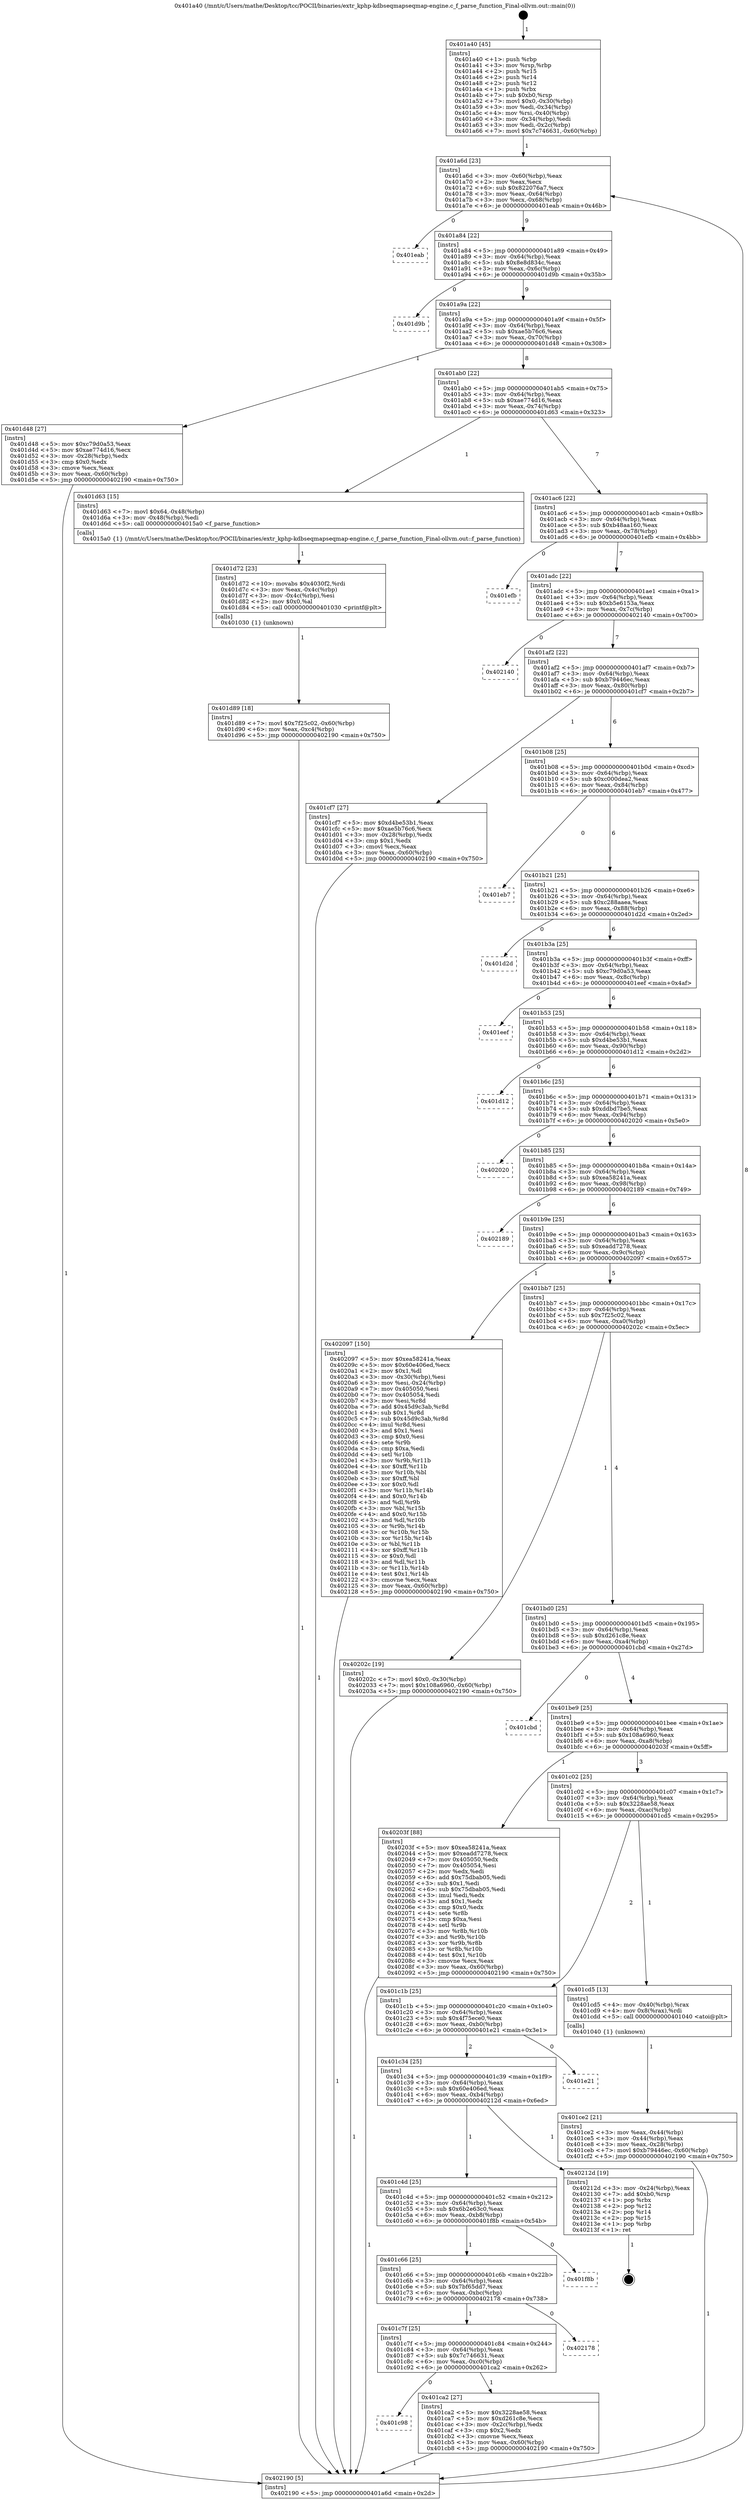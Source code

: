 digraph "0x401a40" {
  label = "0x401a40 (/mnt/c/Users/mathe/Desktop/tcc/POCII/binaries/extr_kphp-kdbseqmapseqmap-engine.c_f_parse_function_Final-ollvm.out::main(0))"
  labelloc = "t"
  node[shape=record]

  Entry [label="",width=0.3,height=0.3,shape=circle,fillcolor=black,style=filled]
  "0x401a6d" [label="{
     0x401a6d [23]\l
     | [instrs]\l
     &nbsp;&nbsp;0x401a6d \<+3\>: mov -0x60(%rbp),%eax\l
     &nbsp;&nbsp;0x401a70 \<+2\>: mov %eax,%ecx\l
     &nbsp;&nbsp;0x401a72 \<+6\>: sub $0x822076a7,%ecx\l
     &nbsp;&nbsp;0x401a78 \<+3\>: mov %eax,-0x64(%rbp)\l
     &nbsp;&nbsp;0x401a7b \<+3\>: mov %ecx,-0x68(%rbp)\l
     &nbsp;&nbsp;0x401a7e \<+6\>: je 0000000000401eab \<main+0x46b\>\l
  }"]
  "0x401eab" [label="{
     0x401eab\l
  }", style=dashed]
  "0x401a84" [label="{
     0x401a84 [22]\l
     | [instrs]\l
     &nbsp;&nbsp;0x401a84 \<+5\>: jmp 0000000000401a89 \<main+0x49\>\l
     &nbsp;&nbsp;0x401a89 \<+3\>: mov -0x64(%rbp),%eax\l
     &nbsp;&nbsp;0x401a8c \<+5\>: sub $0x8e8d834c,%eax\l
     &nbsp;&nbsp;0x401a91 \<+3\>: mov %eax,-0x6c(%rbp)\l
     &nbsp;&nbsp;0x401a94 \<+6\>: je 0000000000401d9b \<main+0x35b\>\l
  }"]
  Exit [label="",width=0.3,height=0.3,shape=circle,fillcolor=black,style=filled,peripheries=2]
  "0x401d9b" [label="{
     0x401d9b\l
  }", style=dashed]
  "0x401a9a" [label="{
     0x401a9a [22]\l
     | [instrs]\l
     &nbsp;&nbsp;0x401a9a \<+5\>: jmp 0000000000401a9f \<main+0x5f\>\l
     &nbsp;&nbsp;0x401a9f \<+3\>: mov -0x64(%rbp),%eax\l
     &nbsp;&nbsp;0x401aa2 \<+5\>: sub $0xae5b76c6,%eax\l
     &nbsp;&nbsp;0x401aa7 \<+3\>: mov %eax,-0x70(%rbp)\l
     &nbsp;&nbsp;0x401aaa \<+6\>: je 0000000000401d48 \<main+0x308\>\l
  }"]
  "0x401d89" [label="{
     0x401d89 [18]\l
     | [instrs]\l
     &nbsp;&nbsp;0x401d89 \<+7\>: movl $0x7f25c02,-0x60(%rbp)\l
     &nbsp;&nbsp;0x401d90 \<+6\>: mov %eax,-0xc4(%rbp)\l
     &nbsp;&nbsp;0x401d96 \<+5\>: jmp 0000000000402190 \<main+0x750\>\l
  }"]
  "0x401d48" [label="{
     0x401d48 [27]\l
     | [instrs]\l
     &nbsp;&nbsp;0x401d48 \<+5\>: mov $0xc79d0a53,%eax\l
     &nbsp;&nbsp;0x401d4d \<+5\>: mov $0xae774d16,%ecx\l
     &nbsp;&nbsp;0x401d52 \<+3\>: mov -0x28(%rbp),%edx\l
     &nbsp;&nbsp;0x401d55 \<+3\>: cmp $0x0,%edx\l
     &nbsp;&nbsp;0x401d58 \<+3\>: cmove %ecx,%eax\l
     &nbsp;&nbsp;0x401d5b \<+3\>: mov %eax,-0x60(%rbp)\l
     &nbsp;&nbsp;0x401d5e \<+5\>: jmp 0000000000402190 \<main+0x750\>\l
  }"]
  "0x401ab0" [label="{
     0x401ab0 [22]\l
     | [instrs]\l
     &nbsp;&nbsp;0x401ab0 \<+5\>: jmp 0000000000401ab5 \<main+0x75\>\l
     &nbsp;&nbsp;0x401ab5 \<+3\>: mov -0x64(%rbp),%eax\l
     &nbsp;&nbsp;0x401ab8 \<+5\>: sub $0xae774d16,%eax\l
     &nbsp;&nbsp;0x401abd \<+3\>: mov %eax,-0x74(%rbp)\l
     &nbsp;&nbsp;0x401ac0 \<+6\>: je 0000000000401d63 \<main+0x323\>\l
  }"]
  "0x401d72" [label="{
     0x401d72 [23]\l
     | [instrs]\l
     &nbsp;&nbsp;0x401d72 \<+10\>: movabs $0x4030f2,%rdi\l
     &nbsp;&nbsp;0x401d7c \<+3\>: mov %eax,-0x4c(%rbp)\l
     &nbsp;&nbsp;0x401d7f \<+3\>: mov -0x4c(%rbp),%esi\l
     &nbsp;&nbsp;0x401d82 \<+2\>: mov $0x0,%al\l
     &nbsp;&nbsp;0x401d84 \<+5\>: call 0000000000401030 \<printf@plt\>\l
     | [calls]\l
     &nbsp;&nbsp;0x401030 \{1\} (unknown)\l
  }"]
  "0x401d63" [label="{
     0x401d63 [15]\l
     | [instrs]\l
     &nbsp;&nbsp;0x401d63 \<+7\>: movl $0x64,-0x48(%rbp)\l
     &nbsp;&nbsp;0x401d6a \<+3\>: mov -0x48(%rbp),%edi\l
     &nbsp;&nbsp;0x401d6d \<+5\>: call 00000000004015a0 \<f_parse_function\>\l
     | [calls]\l
     &nbsp;&nbsp;0x4015a0 \{1\} (/mnt/c/Users/mathe/Desktop/tcc/POCII/binaries/extr_kphp-kdbseqmapseqmap-engine.c_f_parse_function_Final-ollvm.out::f_parse_function)\l
  }"]
  "0x401ac6" [label="{
     0x401ac6 [22]\l
     | [instrs]\l
     &nbsp;&nbsp;0x401ac6 \<+5\>: jmp 0000000000401acb \<main+0x8b\>\l
     &nbsp;&nbsp;0x401acb \<+3\>: mov -0x64(%rbp),%eax\l
     &nbsp;&nbsp;0x401ace \<+5\>: sub $0xb48aa160,%eax\l
     &nbsp;&nbsp;0x401ad3 \<+3\>: mov %eax,-0x78(%rbp)\l
     &nbsp;&nbsp;0x401ad6 \<+6\>: je 0000000000401efb \<main+0x4bb\>\l
  }"]
  "0x401ce2" [label="{
     0x401ce2 [21]\l
     | [instrs]\l
     &nbsp;&nbsp;0x401ce2 \<+3\>: mov %eax,-0x44(%rbp)\l
     &nbsp;&nbsp;0x401ce5 \<+3\>: mov -0x44(%rbp),%eax\l
     &nbsp;&nbsp;0x401ce8 \<+3\>: mov %eax,-0x28(%rbp)\l
     &nbsp;&nbsp;0x401ceb \<+7\>: movl $0xb79446ec,-0x60(%rbp)\l
     &nbsp;&nbsp;0x401cf2 \<+5\>: jmp 0000000000402190 \<main+0x750\>\l
  }"]
  "0x401efb" [label="{
     0x401efb\l
  }", style=dashed]
  "0x401adc" [label="{
     0x401adc [22]\l
     | [instrs]\l
     &nbsp;&nbsp;0x401adc \<+5\>: jmp 0000000000401ae1 \<main+0xa1\>\l
     &nbsp;&nbsp;0x401ae1 \<+3\>: mov -0x64(%rbp),%eax\l
     &nbsp;&nbsp;0x401ae4 \<+5\>: sub $0xb5e6153a,%eax\l
     &nbsp;&nbsp;0x401ae9 \<+3\>: mov %eax,-0x7c(%rbp)\l
     &nbsp;&nbsp;0x401aec \<+6\>: je 0000000000402140 \<main+0x700\>\l
  }"]
  "0x401a40" [label="{
     0x401a40 [45]\l
     | [instrs]\l
     &nbsp;&nbsp;0x401a40 \<+1\>: push %rbp\l
     &nbsp;&nbsp;0x401a41 \<+3\>: mov %rsp,%rbp\l
     &nbsp;&nbsp;0x401a44 \<+2\>: push %r15\l
     &nbsp;&nbsp;0x401a46 \<+2\>: push %r14\l
     &nbsp;&nbsp;0x401a48 \<+2\>: push %r12\l
     &nbsp;&nbsp;0x401a4a \<+1\>: push %rbx\l
     &nbsp;&nbsp;0x401a4b \<+7\>: sub $0xb0,%rsp\l
     &nbsp;&nbsp;0x401a52 \<+7\>: movl $0x0,-0x30(%rbp)\l
     &nbsp;&nbsp;0x401a59 \<+3\>: mov %edi,-0x34(%rbp)\l
     &nbsp;&nbsp;0x401a5c \<+4\>: mov %rsi,-0x40(%rbp)\l
     &nbsp;&nbsp;0x401a60 \<+3\>: mov -0x34(%rbp),%edi\l
     &nbsp;&nbsp;0x401a63 \<+3\>: mov %edi,-0x2c(%rbp)\l
     &nbsp;&nbsp;0x401a66 \<+7\>: movl $0x7c746631,-0x60(%rbp)\l
  }"]
  "0x402140" [label="{
     0x402140\l
  }", style=dashed]
  "0x401af2" [label="{
     0x401af2 [22]\l
     | [instrs]\l
     &nbsp;&nbsp;0x401af2 \<+5\>: jmp 0000000000401af7 \<main+0xb7\>\l
     &nbsp;&nbsp;0x401af7 \<+3\>: mov -0x64(%rbp),%eax\l
     &nbsp;&nbsp;0x401afa \<+5\>: sub $0xb79446ec,%eax\l
     &nbsp;&nbsp;0x401aff \<+3\>: mov %eax,-0x80(%rbp)\l
     &nbsp;&nbsp;0x401b02 \<+6\>: je 0000000000401cf7 \<main+0x2b7\>\l
  }"]
  "0x402190" [label="{
     0x402190 [5]\l
     | [instrs]\l
     &nbsp;&nbsp;0x402190 \<+5\>: jmp 0000000000401a6d \<main+0x2d\>\l
  }"]
  "0x401cf7" [label="{
     0x401cf7 [27]\l
     | [instrs]\l
     &nbsp;&nbsp;0x401cf7 \<+5\>: mov $0xd4be53b1,%eax\l
     &nbsp;&nbsp;0x401cfc \<+5\>: mov $0xae5b76c6,%ecx\l
     &nbsp;&nbsp;0x401d01 \<+3\>: mov -0x28(%rbp),%edx\l
     &nbsp;&nbsp;0x401d04 \<+3\>: cmp $0x1,%edx\l
     &nbsp;&nbsp;0x401d07 \<+3\>: cmovl %ecx,%eax\l
     &nbsp;&nbsp;0x401d0a \<+3\>: mov %eax,-0x60(%rbp)\l
     &nbsp;&nbsp;0x401d0d \<+5\>: jmp 0000000000402190 \<main+0x750\>\l
  }"]
  "0x401b08" [label="{
     0x401b08 [25]\l
     | [instrs]\l
     &nbsp;&nbsp;0x401b08 \<+5\>: jmp 0000000000401b0d \<main+0xcd\>\l
     &nbsp;&nbsp;0x401b0d \<+3\>: mov -0x64(%rbp),%eax\l
     &nbsp;&nbsp;0x401b10 \<+5\>: sub $0xc000dea2,%eax\l
     &nbsp;&nbsp;0x401b15 \<+6\>: mov %eax,-0x84(%rbp)\l
     &nbsp;&nbsp;0x401b1b \<+6\>: je 0000000000401eb7 \<main+0x477\>\l
  }"]
  "0x401c98" [label="{
     0x401c98\l
  }", style=dashed]
  "0x401eb7" [label="{
     0x401eb7\l
  }", style=dashed]
  "0x401b21" [label="{
     0x401b21 [25]\l
     | [instrs]\l
     &nbsp;&nbsp;0x401b21 \<+5\>: jmp 0000000000401b26 \<main+0xe6\>\l
     &nbsp;&nbsp;0x401b26 \<+3\>: mov -0x64(%rbp),%eax\l
     &nbsp;&nbsp;0x401b29 \<+5\>: sub $0xc288aaea,%eax\l
     &nbsp;&nbsp;0x401b2e \<+6\>: mov %eax,-0x88(%rbp)\l
     &nbsp;&nbsp;0x401b34 \<+6\>: je 0000000000401d2d \<main+0x2ed\>\l
  }"]
  "0x401ca2" [label="{
     0x401ca2 [27]\l
     | [instrs]\l
     &nbsp;&nbsp;0x401ca2 \<+5\>: mov $0x3228ae58,%eax\l
     &nbsp;&nbsp;0x401ca7 \<+5\>: mov $0xd261c8e,%ecx\l
     &nbsp;&nbsp;0x401cac \<+3\>: mov -0x2c(%rbp),%edx\l
     &nbsp;&nbsp;0x401caf \<+3\>: cmp $0x2,%edx\l
     &nbsp;&nbsp;0x401cb2 \<+3\>: cmovne %ecx,%eax\l
     &nbsp;&nbsp;0x401cb5 \<+3\>: mov %eax,-0x60(%rbp)\l
     &nbsp;&nbsp;0x401cb8 \<+5\>: jmp 0000000000402190 \<main+0x750\>\l
  }"]
  "0x401d2d" [label="{
     0x401d2d\l
  }", style=dashed]
  "0x401b3a" [label="{
     0x401b3a [25]\l
     | [instrs]\l
     &nbsp;&nbsp;0x401b3a \<+5\>: jmp 0000000000401b3f \<main+0xff\>\l
     &nbsp;&nbsp;0x401b3f \<+3\>: mov -0x64(%rbp),%eax\l
     &nbsp;&nbsp;0x401b42 \<+5\>: sub $0xc79d0a53,%eax\l
     &nbsp;&nbsp;0x401b47 \<+6\>: mov %eax,-0x8c(%rbp)\l
     &nbsp;&nbsp;0x401b4d \<+6\>: je 0000000000401eef \<main+0x4af\>\l
  }"]
  "0x401c7f" [label="{
     0x401c7f [25]\l
     | [instrs]\l
     &nbsp;&nbsp;0x401c7f \<+5\>: jmp 0000000000401c84 \<main+0x244\>\l
     &nbsp;&nbsp;0x401c84 \<+3\>: mov -0x64(%rbp),%eax\l
     &nbsp;&nbsp;0x401c87 \<+5\>: sub $0x7c746631,%eax\l
     &nbsp;&nbsp;0x401c8c \<+6\>: mov %eax,-0xc0(%rbp)\l
     &nbsp;&nbsp;0x401c92 \<+6\>: je 0000000000401ca2 \<main+0x262\>\l
  }"]
  "0x401eef" [label="{
     0x401eef\l
  }", style=dashed]
  "0x401b53" [label="{
     0x401b53 [25]\l
     | [instrs]\l
     &nbsp;&nbsp;0x401b53 \<+5\>: jmp 0000000000401b58 \<main+0x118\>\l
     &nbsp;&nbsp;0x401b58 \<+3\>: mov -0x64(%rbp),%eax\l
     &nbsp;&nbsp;0x401b5b \<+5\>: sub $0xd4be53b1,%eax\l
     &nbsp;&nbsp;0x401b60 \<+6\>: mov %eax,-0x90(%rbp)\l
     &nbsp;&nbsp;0x401b66 \<+6\>: je 0000000000401d12 \<main+0x2d2\>\l
  }"]
  "0x402178" [label="{
     0x402178\l
  }", style=dashed]
  "0x401d12" [label="{
     0x401d12\l
  }", style=dashed]
  "0x401b6c" [label="{
     0x401b6c [25]\l
     | [instrs]\l
     &nbsp;&nbsp;0x401b6c \<+5\>: jmp 0000000000401b71 \<main+0x131\>\l
     &nbsp;&nbsp;0x401b71 \<+3\>: mov -0x64(%rbp),%eax\l
     &nbsp;&nbsp;0x401b74 \<+5\>: sub $0xddbd7be5,%eax\l
     &nbsp;&nbsp;0x401b79 \<+6\>: mov %eax,-0x94(%rbp)\l
     &nbsp;&nbsp;0x401b7f \<+6\>: je 0000000000402020 \<main+0x5e0\>\l
  }"]
  "0x401c66" [label="{
     0x401c66 [25]\l
     | [instrs]\l
     &nbsp;&nbsp;0x401c66 \<+5\>: jmp 0000000000401c6b \<main+0x22b\>\l
     &nbsp;&nbsp;0x401c6b \<+3\>: mov -0x64(%rbp),%eax\l
     &nbsp;&nbsp;0x401c6e \<+5\>: sub $0x7bf65dd7,%eax\l
     &nbsp;&nbsp;0x401c73 \<+6\>: mov %eax,-0xbc(%rbp)\l
     &nbsp;&nbsp;0x401c79 \<+6\>: je 0000000000402178 \<main+0x738\>\l
  }"]
  "0x402020" [label="{
     0x402020\l
  }", style=dashed]
  "0x401b85" [label="{
     0x401b85 [25]\l
     | [instrs]\l
     &nbsp;&nbsp;0x401b85 \<+5\>: jmp 0000000000401b8a \<main+0x14a\>\l
     &nbsp;&nbsp;0x401b8a \<+3\>: mov -0x64(%rbp),%eax\l
     &nbsp;&nbsp;0x401b8d \<+5\>: sub $0xea58241a,%eax\l
     &nbsp;&nbsp;0x401b92 \<+6\>: mov %eax,-0x98(%rbp)\l
     &nbsp;&nbsp;0x401b98 \<+6\>: je 0000000000402189 \<main+0x749\>\l
  }"]
  "0x401f8b" [label="{
     0x401f8b\l
  }", style=dashed]
  "0x402189" [label="{
     0x402189\l
  }", style=dashed]
  "0x401b9e" [label="{
     0x401b9e [25]\l
     | [instrs]\l
     &nbsp;&nbsp;0x401b9e \<+5\>: jmp 0000000000401ba3 \<main+0x163\>\l
     &nbsp;&nbsp;0x401ba3 \<+3\>: mov -0x64(%rbp),%eax\l
     &nbsp;&nbsp;0x401ba6 \<+5\>: sub $0xeadd7278,%eax\l
     &nbsp;&nbsp;0x401bab \<+6\>: mov %eax,-0x9c(%rbp)\l
     &nbsp;&nbsp;0x401bb1 \<+6\>: je 0000000000402097 \<main+0x657\>\l
  }"]
  "0x401c4d" [label="{
     0x401c4d [25]\l
     | [instrs]\l
     &nbsp;&nbsp;0x401c4d \<+5\>: jmp 0000000000401c52 \<main+0x212\>\l
     &nbsp;&nbsp;0x401c52 \<+3\>: mov -0x64(%rbp),%eax\l
     &nbsp;&nbsp;0x401c55 \<+5\>: sub $0x6b2e63c0,%eax\l
     &nbsp;&nbsp;0x401c5a \<+6\>: mov %eax,-0xb8(%rbp)\l
     &nbsp;&nbsp;0x401c60 \<+6\>: je 0000000000401f8b \<main+0x54b\>\l
  }"]
  "0x402097" [label="{
     0x402097 [150]\l
     | [instrs]\l
     &nbsp;&nbsp;0x402097 \<+5\>: mov $0xea58241a,%eax\l
     &nbsp;&nbsp;0x40209c \<+5\>: mov $0x60e406ed,%ecx\l
     &nbsp;&nbsp;0x4020a1 \<+2\>: mov $0x1,%dl\l
     &nbsp;&nbsp;0x4020a3 \<+3\>: mov -0x30(%rbp),%esi\l
     &nbsp;&nbsp;0x4020a6 \<+3\>: mov %esi,-0x24(%rbp)\l
     &nbsp;&nbsp;0x4020a9 \<+7\>: mov 0x405050,%esi\l
     &nbsp;&nbsp;0x4020b0 \<+7\>: mov 0x405054,%edi\l
     &nbsp;&nbsp;0x4020b7 \<+3\>: mov %esi,%r8d\l
     &nbsp;&nbsp;0x4020ba \<+7\>: add $0x45d9c3ab,%r8d\l
     &nbsp;&nbsp;0x4020c1 \<+4\>: sub $0x1,%r8d\l
     &nbsp;&nbsp;0x4020c5 \<+7\>: sub $0x45d9c3ab,%r8d\l
     &nbsp;&nbsp;0x4020cc \<+4\>: imul %r8d,%esi\l
     &nbsp;&nbsp;0x4020d0 \<+3\>: and $0x1,%esi\l
     &nbsp;&nbsp;0x4020d3 \<+3\>: cmp $0x0,%esi\l
     &nbsp;&nbsp;0x4020d6 \<+4\>: sete %r9b\l
     &nbsp;&nbsp;0x4020da \<+3\>: cmp $0xa,%edi\l
     &nbsp;&nbsp;0x4020dd \<+4\>: setl %r10b\l
     &nbsp;&nbsp;0x4020e1 \<+3\>: mov %r9b,%r11b\l
     &nbsp;&nbsp;0x4020e4 \<+4\>: xor $0xff,%r11b\l
     &nbsp;&nbsp;0x4020e8 \<+3\>: mov %r10b,%bl\l
     &nbsp;&nbsp;0x4020eb \<+3\>: xor $0xff,%bl\l
     &nbsp;&nbsp;0x4020ee \<+3\>: xor $0x0,%dl\l
     &nbsp;&nbsp;0x4020f1 \<+3\>: mov %r11b,%r14b\l
     &nbsp;&nbsp;0x4020f4 \<+4\>: and $0x0,%r14b\l
     &nbsp;&nbsp;0x4020f8 \<+3\>: and %dl,%r9b\l
     &nbsp;&nbsp;0x4020fb \<+3\>: mov %bl,%r15b\l
     &nbsp;&nbsp;0x4020fe \<+4\>: and $0x0,%r15b\l
     &nbsp;&nbsp;0x402102 \<+3\>: and %dl,%r10b\l
     &nbsp;&nbsp;0x402105 \<+3\>: or %r9b,%r14b\l
     &nbsp;&nbsp;0x402108 \<+3\>: or %r10b,%r15b\l
     &nbsp;&nbsp;0x40210b \<+3\>: xor %r15b,%r14b\l
     &nbsp;&nbsp;0x40210e \<+3\>: or %bl,%r11b\l
     &nbsp;&nbsp;0x402111 \<+4\>: xor $0xff,%r11b\l
     &nbsp;&nbsp;0x402115 \<+3\>: or $0x0,%dl\l
     &nbsp;&nbsp;0x402118 \<+3\>: and %dl,%r11b\l
     &nbsp;&nbsp;0x40211b \<+3\>: or %r11b,%r14b\l
     &nbsp;&nbsp;0x40211e \<+4\>: test $0x1,%r14b\l
     &nbsp;&nbsp;0x402122 \<+3\>: cmovne %ecx,%eax\l
     &nbsp;&nbsp;0x402125 \<+3\>: mov %eax,-0x60(%rbp)\l
     &nbsp;&nbsp;0x402128 \<+5\>: jmp 0000000000402190 \<main+0x750\>\l
  }"]
  "0x401bb7" [label="{
     0x401bb7 [25]\l
     | [instrs]\l
     &nbsp;&nbsp;0x401bb7 \<+5\>: jmp 0000000000401bbc \<main+0x17c\>\l
     &nbsp;&nbsp;0x401bbc \<+3\>: mov -0x64(%rbp),%eax\l
     &nbsp;&nbsp;0x401bbf \<+5\>: sub $0x7f25c02,%eax\l
     &nbsp;&nbsp;0x401bc4 \<+6\>: mov %eax,-0xa0(%rbp)\l
     &nbsp;&nbsp;0x401bca \<+6\>: je 000000000040202c \<main+0x5ec\>\l
  }"]
  "0x40212d" [label="{
     0x40212d [19]\l
     | [instrs]\l
     &nbsp;&nbsp;0x40212d \<+3\>: mov -0x24(%rbp),%eax\l
     &nbsp;&nbsp;0x402130 \<+7\>: add $0xb0,%rsp\l
     &nbsp;&nbsp;0x402137 \<+1\>: pop %rbx\l
     &nbsp;&nbsp;0x402138 \<+2\>: pop %r12\l
     &nbsp;&nbsp;0x40213a \<+2\>: pop %r14\l
     &nbsp;&nbsp;0x40213c \<+2\>: pop %r15\l
     &nbsp;&nbsp;0x40213e \<+1\>: pop %rbp\l
     &nbsp;&nbsp;0x40213f \<+1\>: ret\l
  }"]
  "0x40202c" [label="{
     0x40202c [19]\l
     | [instrs]\l
     &nbsp;&nbsp;0x40202c \<+7\>: movl $0x0,-0x30(%rbp)\l
     &nbsp;&nbsp;0x402033 \<+7\>: movl $0x108a6960,-0x60(%rbp)\l
     &nbsp;&nbsp;0x40203a \<+5\>: jmp 0000000000402190 \<main+0x750\>\l
  }"]
  "0x401bd0" [label="{
     0x401bd0 [25]\l
     | [instrs]\l
     &nbsp;&nbsp;0x401bd0 \<+5\>: jmp 0000000000401bd5 \<main+0x195\>\l
     &nbsp;&nbsp;0x401bd5 \<+3\>: mov -0x64(%rbp),%eax\l
     &nbsp;&nbsp;0x401bd8 \<+5\>: sub $0xd261c8e,%eax\l
     &nbsp;&nbsp;0x401bdd \<+6\>: mov %eax,-0xa4(%rbp)\l
     &nbsp;&nbsp;0x401be3 \<+6\>: je 0000000000401cbd \<main+0x27d\>\l
  }"]
  "0x401c34" [label="{
     0x401c34 [25]\l
     | [instrs]\l
     &nbsp;&nbsp;0x401c34 \<+5\>: jmp 0000000000401c39 \<main+0x1f9\>\l
     &nbsp;&nbsp;0x401c39 \<+3\>: mov -0x64(%rbp),%eax\l
     &nbsp;&nbsp;0x401c3c \<+5\>: sub $0x60e406ed,%eax\l
     &nbsp;&nbsp;0x401c41 \<+6\>: mov %eax,-0xb4(%rbp)\l
     &nbsp;&nbsp;0x401c47 \<+6\>: je 000000000040212d \<main+0x6ed\>\l
  }"]
  "0x401cbd" [label="{
     0x401cbd\l
  }", style=dashed]
  "0x401be9" [label="{
     0x401be9 [25]\l
     | [instrs]\l
     &nbsp;&nbsp;0x401be9 \<+5\>: jmp 0000000000401bee \<main+0x1ae\>\l
     &nbsp;&nbsp;0x401bee \<+3\>: mov -0x64(%rbp),%eax\l
     &nbsp;&nbsp;0x401bf1 \<+5\>: sub $0x108a6960,%eax\l
     &nbsp;&nbsp;0x401bf6 \<+6\>: mov %eax,-0xa8(%rbp)\l
     &nbsp;&nbsp;0x401bfc \<+6\>: je 000000000040203f \<main+0x5ff\>\l
  }"]
  "0x401e21" [label="{
     0x401e21\l
  }", style=dashed]
  "0x40203f" [label="{
     0x40203f [88]\l
     | [instrs]\l
     &nbsp;&nbsp;0x40203f \<+5\>: mov $0xea58241a,%eax\l
     &nbsp;&nbsp;0x402044 \<+5\>: mov $0xeadd7278,%ecx\l
     &nbsp;&nbsp;0x402049 \<+7\>: mov 0x405050,%edx\l
     &nbsp;&nbsp;0x402050 \<+7\>: mov 0x405054,%esi\l
     &nbsp;&nbsp;0x402057 \<+2\>: mov %edx,%edi\l
     &nbsp;&nbsp;0x402059 \<+6\>: add $0x75dbab05,%edi\l
     &nbsp;&nbsp;0x40205f \<+3\>: sub $0x1,%edi\l
     &nbsp;&nbsp;0x402062 \<+6\>: sub $0x75dbab05,%edi\l
     &nbsp;&nbsp;0x402068 \<+3\>: imul %edi,%edx\l
     &nbsp;&nbsp;0x40206b \<+3\>: and $0x1,%edx\l
     &nbsp;&nbsp;0x40206e \<+3\>: cmp $0x0,%edx\l
     &nbsp;&nbsp;0x402071 \<+4\>: sete %r8b\l
     &nbsp;&nbsp;0x402075 \<+3\>: cmp $0xa,%esi\l
     &nbsp;&nbsp;0x402078 \<+4\>: setl %r9b\l
     &nbsp;&nbsp;0x40207c \<+3\>: mov %r8b,%r10b\l
     &nbsp;&nbsp;0x40207f \<+3\>: and %r9b,%r10b\l
     &nbsp;&nbsp;0x402082 \<+3\>: xor %r9b,%r8b\l
     &nbsp;&nbsp;0x402085 \<+3\>: or %r8b,%r10b\l
     &nbsp;&nbsp;0x402088 \<+4\>: test $0x1,%r10b\l
     &nbsp;&nbsp;0x40208c \<+3\>: cmovne %ecx,%eax\l
     &nbsp;&nbsp;0x40208f \<+3\>: mov %eax,-0x60(%rbp)\l
     &nbsp;&nbsp;0x402092 \<+5\>: jmp 0000000000402190 \<main+0x750\>\l
  }"]
  "0x401c02" [label="{
     0x401c02 [25]\l
     | [instrs]\l
     &nbsp;&nbsp;0x401c02 \<+5\>: jmp 0000000000401c07 \<main+0x1c7\>\l
     &nbsp;&nbsp;0x401c07 \<+3\>: mov -0x64(%rbp),%eax\l
     &nbsp;&nbsp;0x401c0a \<+5\>: sub $0x3228ae58,%eax\l
     &nbsp;&nbsp;0x401c0f \<+6\>: mov %eax,-0xac(%rbp)\l
     &nbsp;&nbsp;0x401c15 \<+6\>: je 0000000000401cd5 \<main+0x295\>\l
  }"]
  "0x401c1b" [label="{
     0x401c1b [25]\l
     | [instrs]\l
     &nbsp;&nbsp;0x401c1b \<+5\>: jmp 0000000000401c20 \<main+0x1e0\>\l
     &nbsp;&nbsp;0x401c20 \<+3\>: mov -0x64(%rbp),%eax\l
     &nbsp;&nbsp;0x401c23 \<+5\>: sub $0x4f75ece0,%eax\l
     &nbsp;&nbsp;0x401c28 \<+6\>: mov %eax,-0xb0(%rbp)\l
     &nbsp;&nbsp;0x401c2e \<+6\>: je 0000000000401e21 \<main+0x3e1\>\l
  }"]
  "0x401cd5" [label="{
     0x401cd5 [13]\l
     | [instrs]\l
     &nbsp;&nbsp;0x401cd5 \<+4\>: mov -0x40(%rbp),%rax\l
     &nbsp;&nbsp;0x401cd9 \<+4\>: mov 0x8(%rax),%rdi\l
     &nbsp;&nbsp;0x401cdd \<+5\>: call 0000000000401040 \<atoi@plt\>\l
     | [calls]\l
     &nbsp;&nbsp;0x401040 \{1\} (unknown)\l
  }"]
  Entry -> "0x401a40" [label=" 1"]
  "0x401a6d" -> "0x401eab" [label=" 0"]
  "0x401a6d" -> "0x401a84" [label=" 9"]
  "0x40212d" -> Exit [label=" 1"]
  "0x401a84" -> "0x401d9b" [label=" 0"]
  "0x401a84" -> "0x401a9a" [label=" 9"]
  "0x402097" -> "0x402190" [label=" 1"]
  "0x401a9a" -> "0x401d48" [label=" 1"]
  "0x401a9a" -> "0x401ab0" [label=" 8"]
  "0x40203f" -> "0x402190" [label=" 1"]
  "0x401ab0" -> "0x401d63" [label=" 1"]
  "0x401ab0" -> "0x401ac6" [label=" 7"]
  "0x40202c" -> "0x402190" [label=" 1"]
  "0x401ac6" -> "0x401efb" [label=" 0"]
  "0x401ac6" -> "0x401adc" [label=" 7"]
  "0x401d89" -> "0x402190" [label=" 1"]
  "0x401adc" -> "0x402140" [label=" 0"]
  "0x401adc" -> "0x401af2" [label=" 7"]
  "0x401d72" -> "0x401d89" [label=" 1"]
  "0x401af2" -> "0x401cf7" [label=" 1"]
  "0x401af2" -> "0x401b08" [label=" 6"]
  "0x401d63" -> "0x401d72" [label=" 1"]
  "0x401b08" -> "0x401eb7" [label=" 0"]
  "0x401b08" -> "0x401b21" [label=" 6"]
  "0x401d48" -> "0x402190" [label=" 1"]
  "0x401b21" -> "0x401d2d" [label=" 0"]
  "0x401b21" -> "0x401b3a" [label=" 6"]
  "0x401cf7" -> "0x402190" [label=" 1"]
  "0x401b3a" -> "0x401eef" [label=" 0"]
  "0x401b3a" -> "0x401b53" [label=" 6"]
  "0x401cd5" -> "0x401ce2" [label=" 1"]
  "0x401b53" -> "0x401d12" [label=" 0"]
  "0x401b53" -> "0x401b6c" [label=" 6"]
  "0x402190" -> "0x401a6d" [label=" 8"]
  "0x401b6c" -> "0x402020" [label=" 0"]
  "0x401b6c" -> "0x401b85" [label=" 6"]
  "0x401ca2" -> "0x402190" [label=" 1"]
  "0x401b85" -> "0x402189" [label=" 0"]
  "0x401b85" -> "0x401b9e" [label=" 6"]
  "0x401c7f" -> "0x401c98" [label=" 0"]
  "0x401b9e" -> "0x402097" [label=" 1"]
  "0x401b9e" -> "0x401bb7" [label=" 5"]
  "0x401ce2" -> "0x402190" [label=" 1"]
  "0x401bb7" -> "0x40202c" [label=" 1"]
  "0x401bb7" -> "0x401bd0" [label=" 4"]
  "0x401c66" -> "0x401c7f" [label=" 1"]
  "0x401bd0" -> "0x401cbd" [label=" 0"]
  "0x401bd0" -> "0x401be9" [label=" 4"]
  "0x401a40" -> "0x401a6d" [label=" 1"]
  "0x401be9" -> "0x40203f" [label=" 1"]
  "0x401be9" -> "0x401c02" [label=" 3"]
  "0x401c4d" -> "0x401c66" [label=" 1"]
  "0x401c02" -> "0x401cd5" [label=" 1"]
  "0x401c02" -> "0x401c1b" [label=" 2"]
  "0x401c4d" -> "0x401f8b" [label=" 0"]
  "0x401c1b" -> "0x401e21" [label=" 0"]
  "0x401c1b" -> "0x401c34" [label=" 2"]
  "0x401c66" -> "0x402178" [label=" 0"]
  "0x401c34" -> "0x40212d" [label=" 1"]
  "0x401c34" -> "0x401c4d" [label=" 1"]
  "0x401c7f" -> "0x401ca2" [label=" 1"]
}
